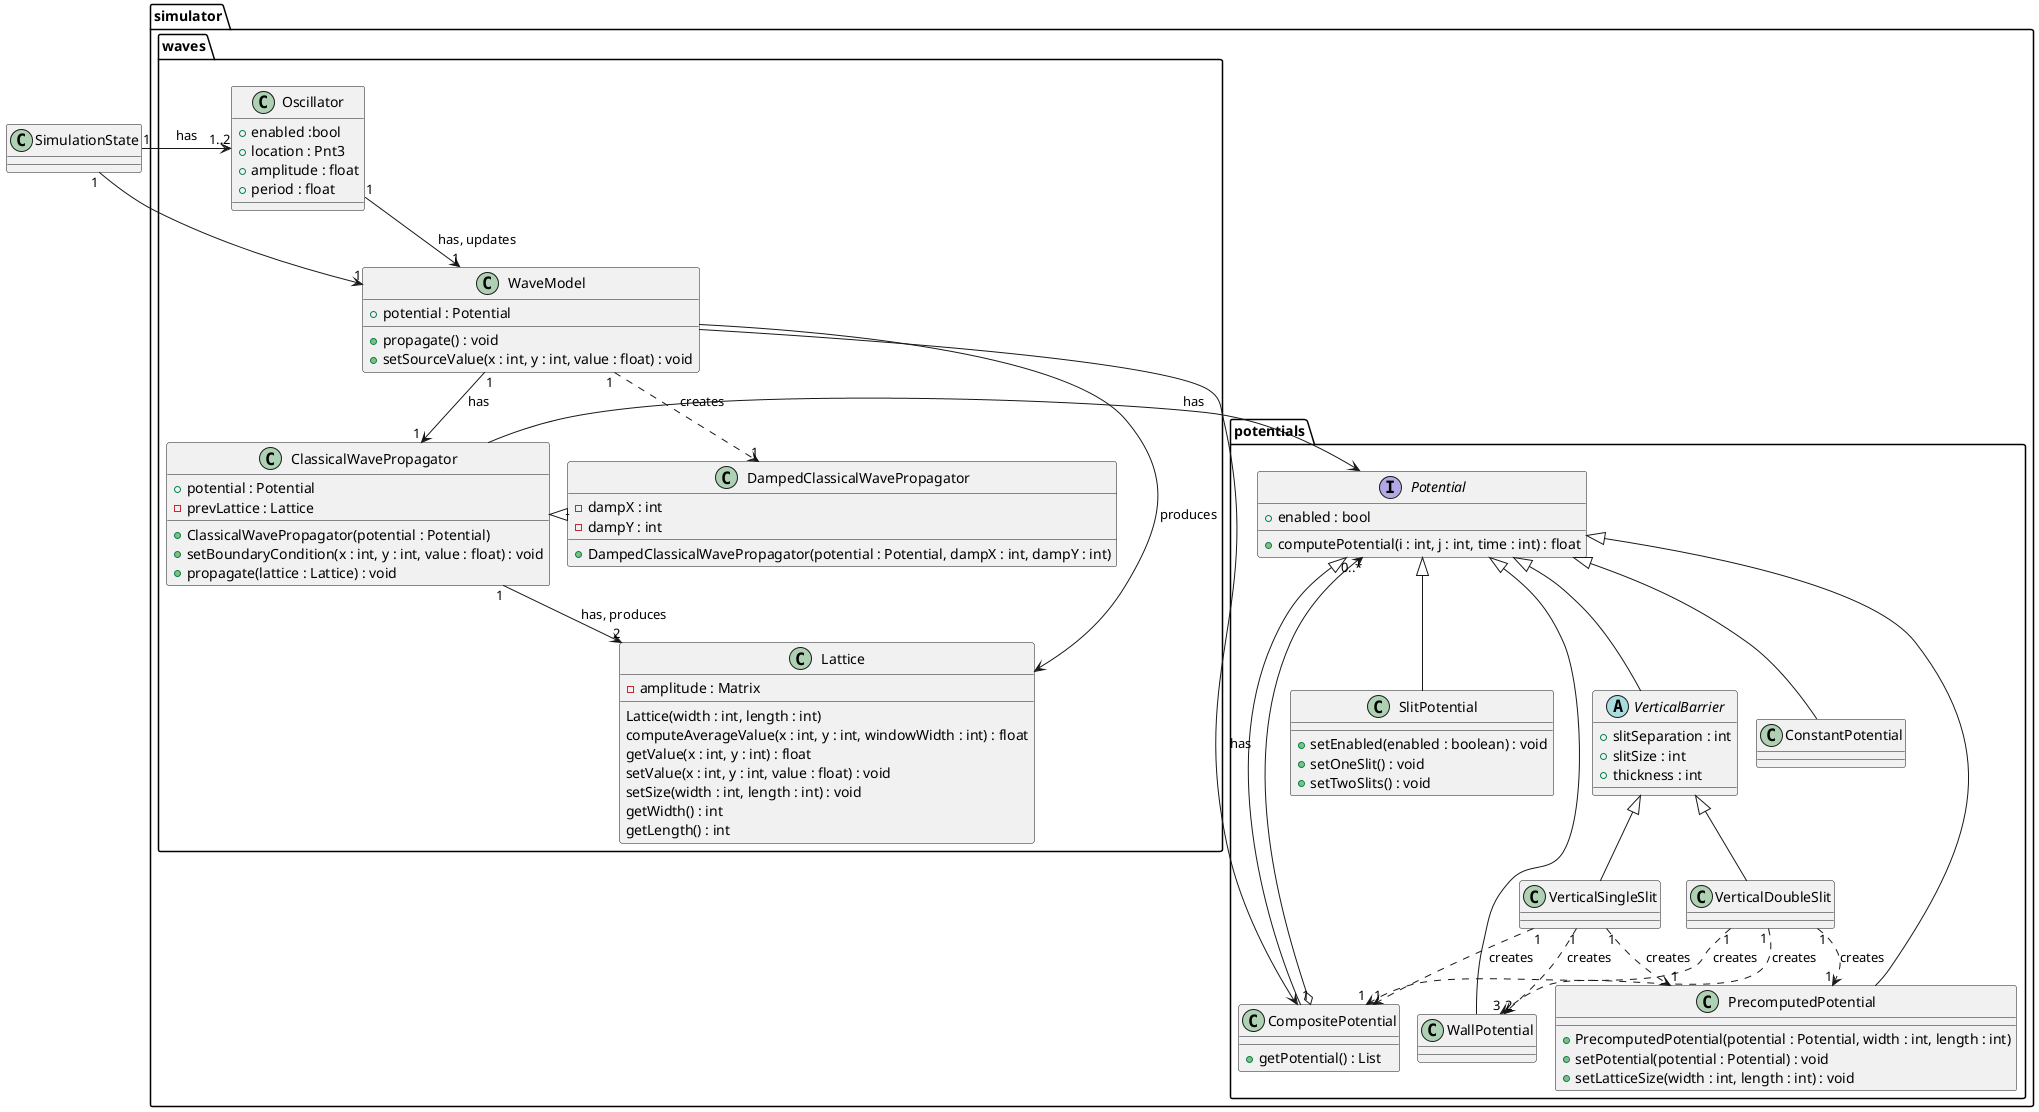 {
  "sha1": "6pe8n41klw3mviapoasdbsjybuova7l",
  "insertion": {
    "when": "2024-05-30T20:48:20.998Z",
    "user": "plantuml@gmail.com"
  }
}
@startuml
!pragma layout smetana

class SimulationState

package simulator {



package potentials {

interface Potential 
Potential : +computePotential(i : int, j : int, time : int) : float
Potential : +enabled : bool

class CompositePotential
CompositePotential : +getPotential() : List

class SlitPotential
SlitPotential : +setEnabled(enabled : boolean) : void
SlitPotential : +setOneSlit() : void
SlitPotential : +setTwoSlits() : void

class WallPotential

class VerticalSingleSlit
VerticalSingleSlit "1" ..> "1" CompositePotential : creates
VerticalSingleSlit "1" ..> "2" WallPotential : creates

class VerticalDoubleSlit
VerticalDoubleSlit "1" ..> "1" CompositePotential : creates
VerticalDoubleSlit "1" ..> "3" WallPotential : creates

class PrecomputedPotential
PrecomputedPotential : +PrecomputedPotential(potential : Potential, width : int, length : int)
PrecomputedPotential : +setPotential(potential : Potential) : void
PrecomputedPotential : +setLatticeSize(width : int, length : int) : void
VerticalSingleSlit "1" ..> "1" PrecomputedPotential : creates
VerticalDoubleSlit "1" ..> "1" PrecomputedPotential : creates

class ConstantPotential


abstract class VerticalBarrier
Potential <|-- VerticalBarrier
VerticalBarrier : +slitSeparation : int
VerticalBarrier : +slitSize : int
VerticalBarrier : +thickness : int

VerticalBarrier <|-- VerticalSingleSlit
VerticalBarrier <|-- VerticalDoubleSlit

Potential <|- CompositePotential
Potential "0..*" <--o "1" CompositePotential

Potential <|-- PrecomputedPotential
Potential <|-- WallPotential
Potential <|-- SlitPotential
Potential <|-- ConstantPotential

}

package waves {

class Oscillator 
SimulationState "1" -> "1..2" Oscillator : has
Oscillator : +enabled :bool
Oscillator : +location : Pnt3
Oscillator : +amplitude : float
Oscillator : +period : float

class WaveModel
WaveModel : +potential : Potential
WaveModel : +propagate() : void
WaveModel : +setSourceValue(x : int, y : int, value : float) : void
SimulationState "1" -> "1" WaveModel

class Lattice
Lattice : -amplitude : Matrix
Lattice : Lattice(width : int, length : int)
Lattice : computeAverageValue(x : int, y : int, windowWidth : int) : float
Lattice : getValue(x : int, y : int) : float
Lattice : setValue(x : int, y : int, value : float) : void
Lattice : setSize(width : int, length : int) : void
Lattice : getWidth() : int
Lattice : getLength() : int

WaveModel --> CompositePotential : has
Oscillator "1" --> "1" WaveModel : has, updates
WaveModel -> Lattice : produces

class ClassicalWavePropagator
ClassicalWavePropagator : +potential : Potential
ClassicalWavePropagator : -prevLattice : Lattice
ClassicalWavePropagator : +ClassicalWavePropagator(potential : Potential)
ClassicalWavePropagator : +setBoundaryCondition(x : int, y : int, value : float) : void
ClassicalWavePropagator : +propagate(lattice : Lattice) : void

class DampedClassicalWavePropagator
DampedClassicalWavePropagator : -dampX : int
DampedClassicalWavePropagator : -dampY : int
DampedClassicalWavePropagator : +DampedClassicalWavePropagator(potential : Potential, dampX : int, dampY : int)

WaveModel "1" --> "1" ClassicalWavePropagator : has
WaveModel "1" ..> "1" DampedClassicalWavePropagator : creates
ClassicalWavePropagator "1" --> "2" Lattice : has, produces
ClassicalWavePropagator -> Potential : has

ClassicalWavePropagator <|- DampedClassicalWavePropagator

}
}

@enduml
